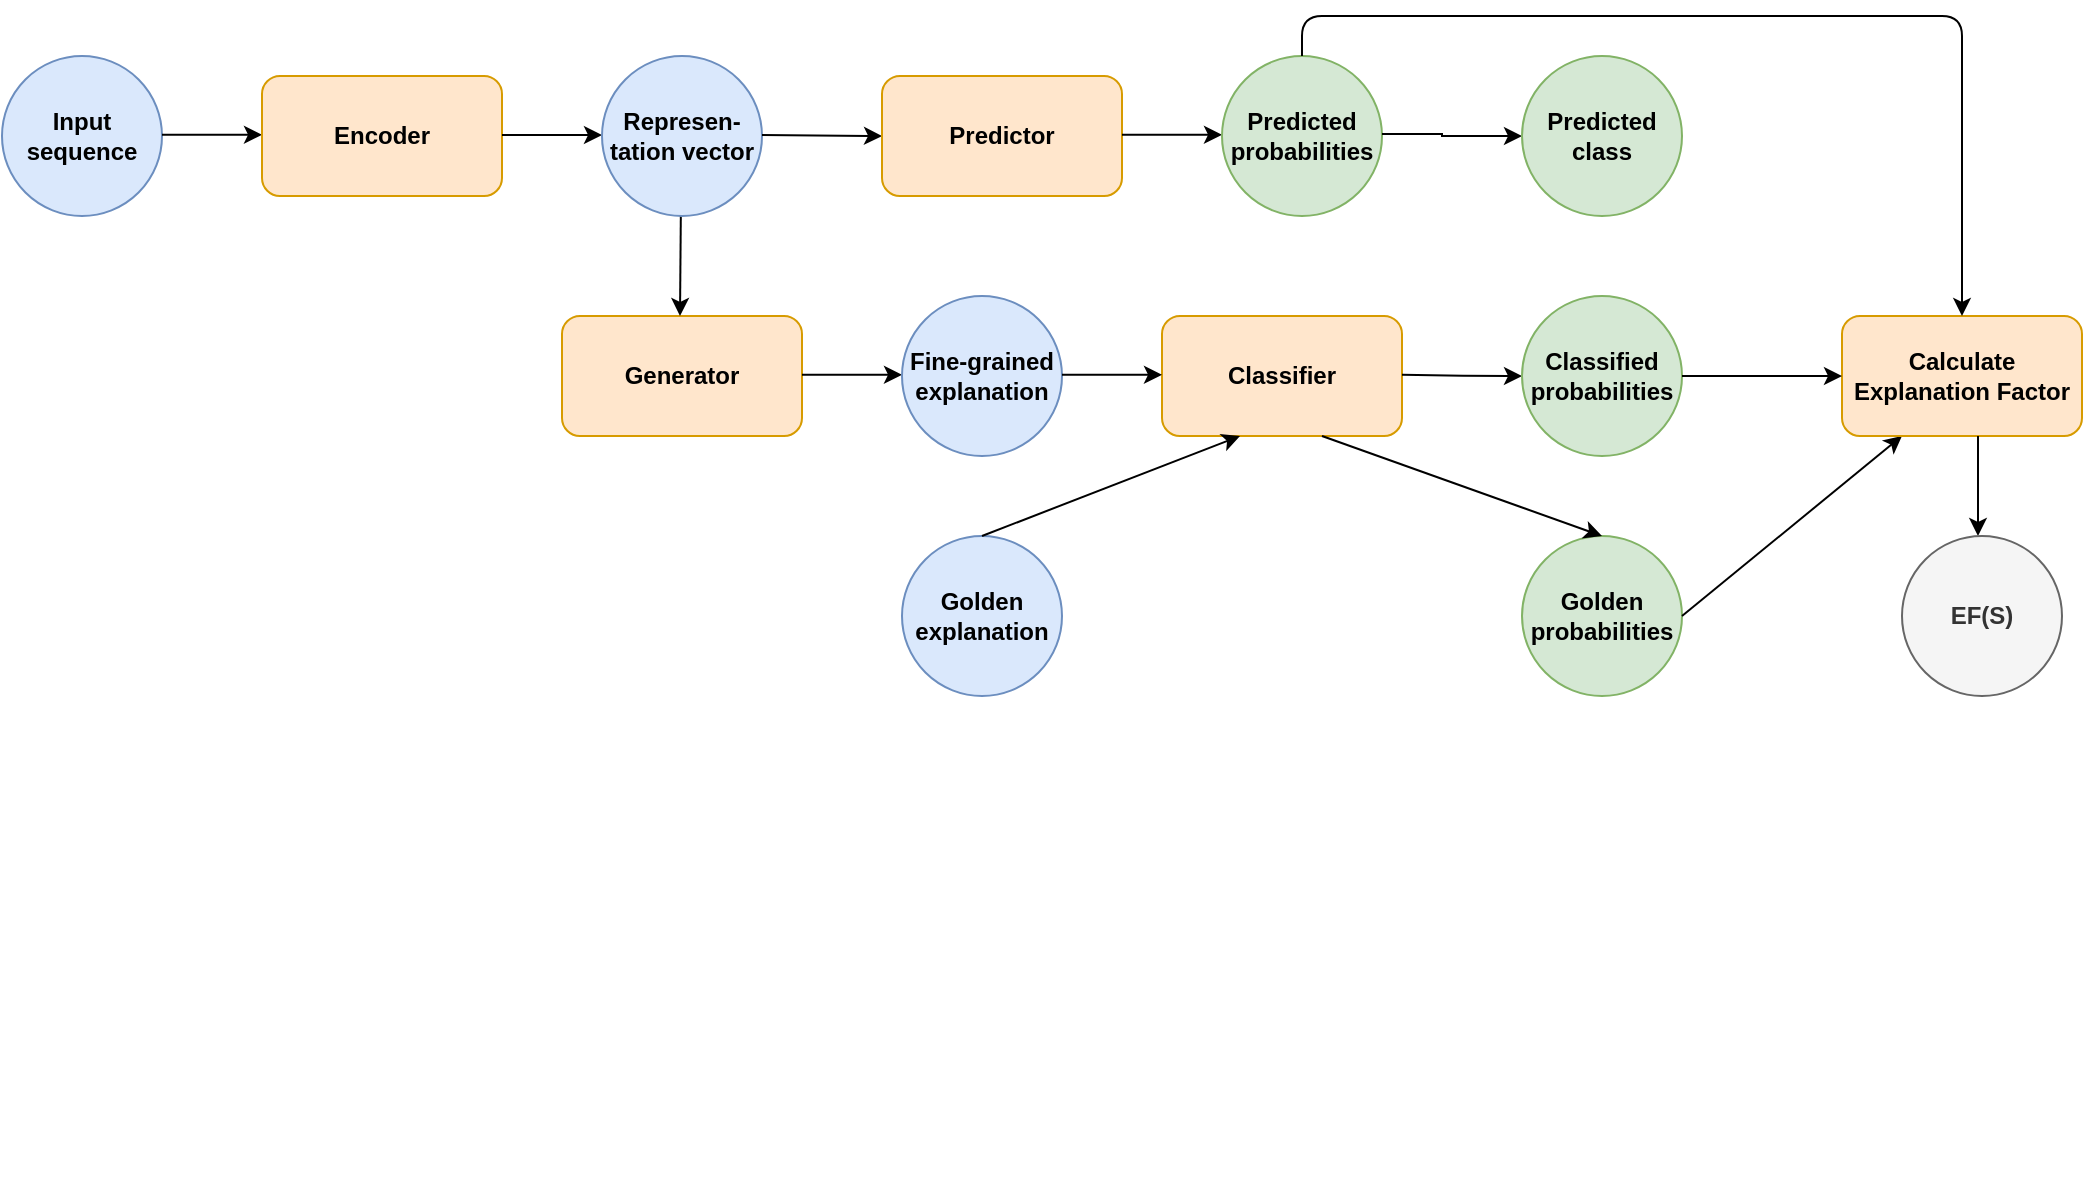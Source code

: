 <mxfile version="14.2.7" type="device" pages="6"><diagram id="SN3KH_VeT_yG5P9MVaSh" name="Page-1"><mxGraphModel dx="1564" dy="874" grid="1" gridSize="10" guides="1" tooltips="1" connect="1" arrows="1" fold="1" page="1" pageScale="1" pageWidth="1169" pageHeight="827" math="0" shadow="0"><root><mxCell id="0"/><mxCell id="1" parent="0"/><mxCell id="zEu7sr0dhS2NoDM4xuzt-25" value="" style="group" vertex="1" connectable="0" parent="1"><mxGeometry x="160" y="240" width="890" height="560" as="geometry"/></mxCell><mxCell id="zEu7sr0dhS2NoDM4xuzt-1" value="" style="group" vertex="1" connectable="0" parent="zEu7sr0dhS2NoDM4xuzt-25"><mxGeometry x="-150" width="830" height="200" as="geometry"/></mxCell><mxCell id="zEu7sr0dhS2NoDM4xuzt-2" value="&lt;span&gt;Generator&lt;/span&gt;" style="rounded=1;whiteSpace=wrap;html=1;fillColor=#ffe6cc;strokeColor=#d79b00;fontStyle=1" vertex="1" parent="zEu7sr0dhS2NoDM4xuzt-1"><mxGeometry x="280" y="130" width="120" height="60" as="geometry"/></mxCell><mxCell id="zEu7sr0dhS2NoDM4xuzt-3" style="edgeStyle=orthogonalEdgeStyle;rounded=0;orthogonalLoop=1;jettySize=auto;html=1;exitX=1;exitY=0.5;exitDx=0;exitDy=0;fontStyle=1" edge="1" parent="zEu7sr0dhS2NoDM4xuzt-1"><mxGeometry x="-40" y="-320.09" as="geometry"><mxPoint x="400" y="159.41" as="sourcePoint"/><mxPoint x="450" y="159.41" as="targetPoint"/><Array as="points"><mxPoint x="420" y="159.91"/><mxPoint x="420" y="159.91"/></Array></mxGeometry></mxCell><mxCell id="zEu7sr0dhS2NoDM4xuzt-4" value="Fine-grained explanation" style="ellipse;whiteSpace=wrap;html=1;aspect=fixed;fillColor=#dae8fc;strokeColor=#6c8ebf;fontStyle=1" vertex="1" parent="zEu7sr0dhS2NoDM4xuzt-1"><mxGeometry x="450" y="120" width="80" height="80" as="geometry"/></mxCell><mxCell id="zEu7sr0dhS2NoDM4xuzt-5" value="Classifier" style="rounded=1;whiteSpace=wrap;html=1;fillColor=#ffe6cc;strokeColor=#d79b00;fontStyle=1" vertex="1" parent="zEu7sr0dhS2NoDM4xuzt-1"><mxGeometry x="580" y="130" width="120" height="60" as="geometry"/></mxCell><mxCell id="zEu7sr0dhS2NoDM4xuzt-6" style="edgeStyle=orthogonalEdgeStyle;rounded=0;orthogonalLoop=1;jettySize=auto;html=1;exitX=1;exitY=0.5;exitDx=0;exitDy=0;fontStyle=1" edge="1" parent="zEu7sr0dhS2NoDM4xuzt-1"><mxGeometry x="90" y="-320.09" as="geometry"><mxPoint x="530" y="159.41" as="sourcePoint"/><mxPoint x="580" y="159.41" as="targetPoint"/><Array as="points"><mxPoint x="550" y="159.91"/><mxPoint x="550" y="159.91"/></Array></mxGeometry></mxCell><mxCell id="zEu7sr0dhS2NoDM4xuzt-7" style="edgeStyle=orthogonalEdgeStyle;rounded=0;orthogonalLoop=1;jettySize=auto;html=1;exitX=1;exitY=0.5;exitDx=0;exitDy=0;fontStyle=1;entryX=0;entryY=0.5;entryDx=0;entryDy=0;" edge="1" parent="zEu7sr0dhS2NoDM4xuzt-1" target="zEu7sr0dhS2NoDM4xuzt-8"><mxGeometry x="260" y="-320.09" as="geometry"><mxPoint x="700" y="159.41" as="sourcePoint"/><mxPoint x="750" y="159.41" as="targetPoint"/><Array as="points"/></mxGeometry></mxCell><mxCell id="zEu7sr0dhS2NoDM4xuzt-8" value="Classified probabilities" style="ellipse;whiteSpace=wrap;html=1;aspect=fixed;fillColor=#d5e8d4;strokeColor=#82b366;fontStyle=1" vertex="1" parent="zEu7sr0dhS2NoDM4xuzt-1"><mxGeometry x="760" y="120" width="80" height="80" as="geometry"/></mxCell><mxCell id="zEu7sr0dhS2NoDM4xuzt-9" style="edgeStyle=orthogonalEdgeStyle;rounded=0;orthogonalLoop=1;jettySize=auto;html=1;exitX=1;exitY=0.5;exitDx=0;exitDy=0;fontStyle=1" edge="1" parent="zEu7sr0dhS2NoDM4xuzt-1"><mxGeometry x="-40.59" y="40.5" as="geometry"><mxPoint x="339.41" y="80" as="sourcePoint"/><mxPoint x="339" y="130" as="targetPoint"/><Array as="points"><mxPoint x="339.41" y="80"/></Array></mxGeometry></mxCell><mxCell id="zEu7sr0dhS2NoDM4xuzt-10" value="&lt;b&gt;Input sequence&lt;/b&gt;" style="ellipse;whiteSpace=wrap;html=1;aspect=fixed;fillColor=#dae8fc;strokeColor=#6c8ebf;" vertex="1" parent="zEu7sr0dhS2NoDM4xuzt-1"><mxGeometry width="80" height="80" as="geometry"/></mxCell><mxCell id="zEu7sr0dhS2NoDM4xuzt-11" style="edgeStyle=orthogonalEdgeStyle;rounded=0;orthogonalLoop=1;jettySize=auto;html=1;exitX=1;exitY=0.5;exitDx=0;exitDy=0;fontStyle=1" edge="1" parent="zEu7sr0dhS2NoDM4xuzt-1"><mxGeometry x="-170" y="-0.09" as="geometry"><mxPoint x="80" y="39.41" as="sourcePoint"/><mxPoint x="130" y="39.41" as="targetPoint"/></mxGeometry></mxCell><mxCell id="zEu7sr0dhS2NoDM4xuzt-12" value="&lt;span&gt;Encoder&lt;/span&gt;" style="rounded=1;whiteSpace=wrap;html=1;fillColor=#ffe6cc;strokeColor=#d79b00;fontStyle=1" vertex="1" parent="zEu7sr0dhS2NoDM4xuzt-1"><mxGeometry x="130" y="10" width="120" height="60" as="geometry"/></mxCell><mxCell id="zEu7sr0dhS2NoDM4xuzt-13" style="edgeStyle=orthogonalEdgeStyle;rounded=0;orthogonalLoop=1;jettySize=auto;html=1;exitX=1;exitY=0.5;exitDx=0;exitDy=0;fontStyle=1" edge="1" parent="zEu7sr0dhS2NoDM4xuzt-1"><mxGeometry as="geometry"><mxPoint x="250" y="39.5" as="sourcePoint"/><mxPoint x="300" y="39.5" as="targetPoint"/></mxGeometry></mxCell><mxCell id="zEu7sr0dhS2NoDM4xuzt-14" value="Represen-tation vector" style="ellipse;whiteSpace=wrap;html=1;aspect=fixed;fillColor=#dae8fc;strokeColor=#6c8ebf;fontStyle=1" vertex="1" parent="zEu7sr0dhS2NoDM4xuzt-1"><mxGeometry x="300" width="80" height="80" as="geometry"/></mxCell><mxCell id="zEu7sr0dhS2NoDM4xuzt-15" style="edgeStyle=orthogonalEdgeStyle;rounded=0;orthogonalLoop=1;jettySize=auto;html=1;exitX=1;exitY=0.5;exitDx=0;exitDy=0;entryX=0;entryY=0.5;entryDx=0;entryDy=0;fontStyle=1" edge="1" parent="zEu7sr0dhS2NoDM4xuzt-1" target="zEu7sr0dhS2NoDM4xuzt-16"><mxGeometry as="geometry"><mxPoint x="380" y="39.5" as="sourcePoint"/><mxPoint x="430" y="39.5" as="targetPoint"/><Array as="points"/></mxGeometry></mxCell><mxCell id="zEu7sr0dhS2NoDM4xuzt-16" value="Predictor" style="rounded=1;whiteSpace=wrap;html=1;fillColor=#ffe6cc;strokeColor=#d79b00;fontStyle=1" vertex="1" parent="zEu7sr0dhS2NoDM4xuzt-1"><mxGeometry x="440" y="10" width="120" height="60" as="geometry"/></mxCell><mxCell id="zEu7sr0dhS2NoDM4xuzt-17" style="edgeStyle=orthogonalEdgeStyle;rounded=0;orthogonalLoop=1;jettySize=auto;html=1;exitX=1;exitY=0.5;exitDx=0;exitDy=0;fontStyle=1" edge="1" parent="zEu7sr0dhS2NoDM4xuzt-1"><mxGeometry x="10" as="geometry"><mxPoint x="560" y="39.41" as="sourcePoint"/><mxPoint x="610" y="39.41" as="targetPoint"/><Array as="points"><mxPoint x="580" y="39.91"/><mxPoint x="580" y="39.91"/></Array></mxGeometry></mxCell><mxCell id="zEu7sr0dhS2NoDM4xuzt-18" value="Predicted probabilities" style="ellipse;whiteSpace=wrap;html=1;aspect=fixed;fillColor=#d5e8d4;strokeColor=#82b366;fontStyle=1" vertex="1" parent="zEu7sr0dhS2NoDM4xuzt-1"><mxGeometry x="610" width="80" height="80" as="geometry"/></mxCell><mxCell id="zEu7sr0dhS2NoDM4xuzt-19" style="edgeStyle=orthogonalEdgeStyle;rounded=0;orthogonalLoop=1;jettySize=auto;html=1;fontStyle=1;entryX=0;entryY=0.5;entryDx=0;entryDy=0;" edge="1" parent="zEu7sr0dhS2NoDM4xuzt-1" target="zEu7sr0dhS2NoDM4xuzt-20"><mxGeometry x="2" as="geometry"><mxPoint x="690" y="39" as="sourcePoint"/><mxPoint x="750" y="39.41" as="targetPoint"/><Array as="points"><mxPoint x="720" y="39"/></Array></mxGeometry></mxCell><mxCell id="zEu7sr0dhS2NoDM4xuzt-20" value="Predicted class" style="ellipse;whiteSpace=wrap;html=1;aspect=fixed;fillColor=#d5e8d4;strokeColor=#82b366;fontStyle=1" vertex="1" parent="zEu7sr0dhS2NoDM4xuzt-1"><mxGeometry x="760" width="80" height="80" as="geometry"/></mxCell><mxCell id="zEu7sr0dhS2NoDM4xuzt-21" value="Golden probabilities" style="ellipse;whiteSpace=wrap;html=1;aspect=fixed;fillColor=#d5e8d4;strokeColor=#82b366;fontStyle=1" vertex="1" parent="zEu7sr0dhS2NoDM4xuzt-25"><mxGeometry x="610" y="240" width="80" height="80" as="geometry"/></mxCell><mxCell id="zEu7sr0dhS2NoDM4xuzt-22" value="Golden explanation" style="ellipse;whiteSpace=wrap;html=1;aspect=fixed;fillColor=#dae8fc;strokeColor=#6c8ebf;fontStyle=1" vertex="1" parent="zEu7sr0dhS2NoDM4xuzt-25"><mxGeometry x="300" y="240" width="80" height="80" as="geometry"/></mxCell><mxCell id="zEu7sr0dhS2NoDM4xuzt-23" value="" style="endArrow=classic;html=1;entryX=0.5;entryY=0;entryDx=0;entryDy=0;fontStyle=1" edge="1" parent="zEu7sr0dhS2NoDM4xuzt-25" target="zEu7sr0dhS2NoDM4xuzt-21"><mxGeometry width="50" height="50" relative="1" as="geometry"><mxPoint x="510" y="190" as="sourcePoint"/><mxPoint x="520" y="200" as="targetPoint"/></mxGeometry></mxCell><mxCell id="zEu7sr0dhS2NoDM4xuzt-24" value="" style="endArrow=classic;html=1;exitX=0.5;exitY=0;exitDx=0;exitDy=0;fontStyle=1;" edge="1" parent="zEu7sr0dhS2NoDM4xuzt-25" source="zEu7sr0dhS2NoDM4xuzt-22"><mxGeometry width="50" height="50" relative="1" as="geometry"><mxPoint x="430" y="240" as="sourcePoint"/><mxPoint x="469.0" y="190" as="targetPoint"/></mxGeometry></mxCell><mxCell id="ctpEuuUERRnVFNloSw-g-6" value="" style="endArrow=classic;html=1;entryX=0.25;entryY=1;entryDx=0;entryDy=0;" edge="1" parent="zEu7sr0dhS2NoDM4xuzt-25" target="ctpEuuUERRnVFNloSw-g-1"><mxGeometry width="50" height="50" relative="1" as="geometry"><mxPoint x="690" y="280" as="sourcePoint"/><mxPoint x="740" y="230" as="targetPoint"/></mxGeometry></mxCell><mxCell id="ctpEuuUERRnVFNloSw-g-1" value="Calculate Explanation Factor" style="rounded=1;whiteSpace=wrap;html=1;fillColor=#ffe6cc;strokeColor=#d79b00;fontStyle=1" vertex="1" parent="zEu7sr0dhS2NoDM4xuzt-25"><mxGeometry x="770" y="130" width="120" height="60" as="geometry"/></mxCell><mxCell id="oCvz2Y1F3IAq8Zn9KNHW-1" value="" style="endArrow=classic;html=1;fontStyle=1" edge="1" parent="zEu7sr0dhS2NoDM4xuzt-25"><mxGeometry width="50" height="50" relative="1" as="geometry"><mxPoint x="838" y="190" as="sourcePoint"/><mxPoint x="838" y="240" as="targetPoint"/></mxGeometry></mxCell><mxCell id="oCvz2Y1F3IAq8Zn9KNHW-2" value="EF(S)" style="ellipse;whiteSpace=wrap;html=1;aspect=fixed;fillColor=#f5f5f5;strokeColor=#666666;fontStyle=1;fontColor=#333333;" vertex="1" parent="zEu7sr0dhS2NoDM4xuzt-25"><mxGeometry x="800" y="240" width="80" height="80" as="geometry"/></mxCell><mxCell id="ctpEuuUERRnVFNloSw-g-5" value="" style="edgeStyle=orthogonalEdgeStyle;rounded=0;orthogonalLoop=1;jettySize=auto;html=1;" edge="1" parent="1" source="zEu7sr0dhS2NoDM4xuzt-8"><mxGeometry relative="1" as="geometry"><mxPoint x="930" y="400" as="targetPoint"/></mxGeometry></mxCell><mxCell id="oCvz2Y1F3IAq8Zn9KNHW-3" value="" style="endArrow=classic;html=1;entryX=0.5;entryY=0;entryDx=0;entryDy=0;" edge="1" parent="1" target="ctpEuuUERRnVFNloSw-g-1"><mxGeometry width="50" height="50" relative="1" as="geometry"><mxPoint x="660" y="240" as="sourcePoint"/><mxPoint x="1350" y="200" as="targetPoint"/><Array as="points"><mxPoint x="660" y="220"/><mxPoint x="850" y="220"/><mxPoint x="990" y="220"/></Array></mxGeometry></mxCell></root></mxGraphModel></diagram><diagram name="Page-2" id="JumxCH_NxyLBoIhb8u5o"><mxGraphModel dx="1564" dy="874" grid="1" gridSize="10" guides="1" tooltips="1" connect="1" arrows="1" fold="1" page="1" pageScale="1" pageWidth="1169" pageHeight="827" math="0" shadow="0"><root><mxCell id="5HqIm3cH1vk9CvbkMMNT-0"/><mxCell id="5HqIm3cH1vk9CvbkMMNT-1" parent="5HqIm3cH1vk9CvbkMMNT-0"/><mxCell id="ns37Tvnb5SydlycaC5FG-0" value="" style="group" vertex="1" connectable="0" parent="5HqIm3cH1vk9CvbkMMNT-1"><mxGeometry x="60" y="480" width="320" height="320" as="geometry"/></mxCell><mxCell id="ns37Tvnb5SydlycaC5FG-1" value="Predicted probabilities" style="ellipse;whiteSpace=wrap;html=1;aspect=fixed;fillColor=#d5e8d4;strokeColor=#82b366;fontStyle=1" vertex="1" parent="ns37Tvnb5SydlycaC5FG-0"><mxGeometry width="80" height="80" as="geometry"/></mxCell><mxCell id="ns37Tvnb5SydlycaC5FG-2" value="Classified probabilities" style="ellipse;whiteSpace=wrap;html=1;aspect=fixed;fillColor=#d5e8d4;strokeColor=#82b366;fontStyle=1" vertex="1" parent="ns37Tvnb5SydlycaC5FG-0"><mxGeometry x="120" width="80" height="80" as="geometry"/></mxCell><mxCell id="ns37Tvnb5SydlycaC5FG-3" value="Golden probabilities" style="ellipse;whiteSpace=wrap;html=1;aspect=fixed;fillColor=#d5e8d4;strokeColor=#82b366;fontStyle=1" vertex="1" parent="ns37Tvnb5SydlycaC5FG-0"><mxGeometry x="240" width="80" height="80" as="geometry"/></mxCell><mxCell id="ns37Tvnb5SydlycaC5FG-4" value="Calculate Explanation Factor" style="rounded=1;whiteSpace=wrap;html=1;fillColor=#ffe6cc;strokeColor=#d79b00;fontStyle=1" vertex="1" parent="ns37Tvnb5SydlycaC5FG-0"><mxGeometry x="100" y="130" width="120" height="60" as="geometry"/></mxCell><mxCell id="ns37Tvnb5SydlycaC5FG-5" value="" style="endArrow=classic;html=1;fontStyle=1" edge="1" parent="ns37Tvnb5SydlycaC5FG-0"><mxGeometry width="50" height="50" relative="1" as="geometry"><mxPoint x="159" y="80" as="sourcePoint"/><mxPoint x="159" y="130" as="targetPoint"/></mxGeometry></mxCell><mxCell id="ns37Tvnb5SydlycaC5FG-6" value="" style="endArrow=classic;html=1;fontStyle=1;exitX=0.5;exitY=1;exitDx=0;exitDy=0;" edge="1" parent="ns37Tvnb5SydlycaC5FG-0" source="ns37Tvnb5SydlycaC5FG-3"><mxGeometry width="50" height="50" relative="1" as="geometry"><mxPoint x="169" y="90" as="sourcePoint"/><mxPoint x="200" y="130" as="targetPoint"/></mxGeometry></mxCell><mxCell id="ns37Tvnb5SydlycaC5FG-7" value="" style="endArrow=classic;html=1;fontStyle=1;exitX=0.5;exitY=1;exitDx=0;exitDy=0;entryX=0.25;entryY=0;entryDx=0;entryDy=0;" edge="1" parent="ns37Tvnb5SydlycaC5FG-0" target="ns37Tvnb5SydlycaC5FG-4"><mxGeometry width="50" height="50" relative="1" as="geometry"><mxPoint x="40" y="80" as="sourcePoint"/><mxPoint x="-40" y="130" as="targetPoint"/></mxGeometry></mxCell><mxCell id="ns37Tvnb5SydlycaC5FG-8" value="" style="endArrow=classic;html=1;fontStyle=1" edge="1" parent="ns37Tvnb5SydlycaC5FG-0"><mxGeometry width="50" height="50" relative="1" as="geometry"><mxPoint x="159" y="190" as="sourcePoint"/><mxPoint x="159" y="240" as="targetPoint"/></mxGeometry></mxCell><mxCell id="ns37Tvnb5SydlycaC5FG-9" value="EF(S)" style="ellipse;whiteSpace=wrap;html=1;aspect=fixed;fillColor=#f5f5f5;strokeColor=#666666;fontStyle=1;fontColor=#333333;" vertex="1" parent="ns37Tvnb5SydlycaC5FG-0"><mxGeometry x="120" y="240" width="80" height="80" as="geometry"/></mxCell></root></mxGraphModel></diagram><diagram id="iD94l8quDcQtCgvFqouS" name="Page-3"><mxGraphModel dx="1564" dy="874" grid="1" gridSize="10" guides="1" tooltips="1" connect="1" arrows="1" fold="1" page="1" pageScale="1" pageWidth="1169" pageHeight="827" math="0" shadow="0"><root><mxCell id="lxS__8o8C9DXho5_E2Bq-0"/><mxCell id="lxS__8o8C9DXho5_E2Bq-1" parent="lxS__8o8C9DXho5_E2Bq-0"/><mxCell id="9pIzx2hPUaOIrcVYrYOw-32" value="" style="group" vertex="1" connectable="0" parent="lxS__8o8C9DXho5_E2Bq-1"><mxGeometry x="10" y="220" width="1040" height="380" as="geometry"/></mxCell><mxCell id="9pIzx2hPUaOIrcVYrYOw-0" value="" style="group" vertex="1" connectable="0" parent="9pIzx2hPUaOIrcVYrYOw-32"><mxGeometry y="20" width="840" height="200" as="geometry"/></mxCell><mxCell id="9pIzx2hPUaOIrcVYrYOw-9" value="&lt;b&gt;Input sequence&lt;/b&gt;" style="ellipse;whiteSpace=wrap;html=1;aspect=fixed;fillColor=#dae8fc;strokeColor=#6c8ebf;" vertex="1" parent="9pIzx2hPUaOIrcVYrYOw-0"><mxGeometry width="80" height="80" as="geometry"/></mxCell><mxCell id="9pIzx2hPUaOIrcVYrYOw-31" value="" style="group" vertex="1" connectable="0" parent="9pIzx2hPUaOIrcVYrYOw-0"><mxGeometry x="80" width="760" height="200" as="geometry"/></mxCell><mxCell id="9pIzx2hPUaOIrcVYrYOw-1" value="&lt;span&gt;Generator&lt;/span&gt;" style="rounded=1;whiteSpace=wrap;html=1;fillColor=#ffe6cc;strokeColor=#d79b00;fontStyle=1" vertex="1" parent="9pIzx2hPUaOIrcVYrYOw-31"><mxGeometry x="200" y="130" width="120" height="60" as="geometry"/></mxCell><mxCell id="9pIzx2hPUaOIrcVYrYOw-2" style="edgeStyle=orthogonalEdgeStyle;rounded=0;orthogonalLoop=1;jettySize=auto;html=1;exitX=1;exitY=0.5;exitDx=0;exitDy=0;fontStyle=1" edge="1" parent="9pIzx2hPUaOIrcVYrYOw-31"><mxGeometry x="-120" y="-320.09" as="geometry"><mxPoint x="320" y="159.41" as="sourcePoint"/><mxPoint x="370" y="159.41" as="targetPoint"/><Array as="points"><mxPoint x="340" y="159.91"/><mxPoint x="340" y="159.91"/></Array></mxGeometry></mxCell><mxCell id="9pIzx2hPUaOIrcVYrYOw-3" value="Fine-grained explanation" style="ellipse;whiteSpace=wrap;html=1;aspect=fixed;fillColor=#dae8fc;strokeColor=#6c8ebf;fontStyle=1" vertex="1" parent="9pIzx2hPUaOIrcVYrYOw-31"><mxGeometry x="370" y="120" width="80" height="80" as="geometry"/></mxCell><mxCell id="9pIzx2hPUaOIrcVYrYOw-4" value="Classifier" style="rounded=1;whiteSpace=wrap;html=1;fillColor=#ffe6cc;strokeColor=#d79b00;fontStyle=1" vertex="1" parent="9pIzx2hPUaOIrcVYrYOw-31"><mxGeometry x="500" y="130" width="120" height="60" as="geometry"/></mxCell><mxCell id="9pIzx2hPUaOIrcVYrYOw-5" style="edgeStyle=orthogonalEdgeStyle;rounded=0;orthogonalLoop=1;jettySize=auto;html=1;exitX=1;exitY=0.5;exitDx=0;exitDy=0;fontStyle=1" edge="1" parent="9pIzx2hPUaOIrcVYrYOw-31"><mxGeometry x="10" y="-320.09" as="geometry"><mxPoint x="450" y="159.41" as="sourcePoint"/><mxPoint x="500" y="159.41" as="targetPoint"/><Array as="points"><mxPoint x="470" y="159.91"/><mxPoint x="470" y="159.91"/></Array></mxGeometry></mxCell><mxCell id="9pIzx2hPUaOIrcVYrYOw-6" style="edgeStyle=orthogonalEdgeStyle;rounded=0;orthogonalLoop=1;jettySize=auto;html=1;exitX=1;exitY=0.5;exitDx=0;exitDy=0;fontStyle=1;entryX=0;entryY=0.5;entryDx=0;entryDy=0;" edge="1" parent="9pIzx2hPUaOIrcVYrYOw-31" target="9pIzx2hPUaOIrcVYrYOw-7"><mxGeometry x="180" y="-320.09" as="geometry"><mxPoint x="620" y="159.41" as="sourcePoint"/><mxPoint x="670" y="159.41" as="targetPoint"/><Array as="points"/></mxGeometry></mxCell><mxCell id="9pIzx2hPUaOIrcVYrYOw-7" value="Classified probabilities" style="ellipse;whiteSpace=wrap;html=1;aspect=fixed;fillColor=#d5e8d4;strokeColor=#82b366;fontStyle=1" vertex="1" parent="9pIzx2hPUaOIrcVYrYOw-31"><mxGeometry x="680" y="120" width="80" height="80" as="geometry"/></mxCell><mxCell id="9pIzx2hPUaOIrcVYrYOw-8" style="edgeStyle=orthogonalEdgeStyle;rounded=0;orthogonalLoop=1;jettySize=auto;html=1;exitX=1;exitY=0.5;exitDx=0;exitDy=0;fontStyle=1" edge="1" parent="9pIzx2hPUaOIrcVYrYOw-31"><mxGeometry x="-120.59" y="40.5" as="geometry"><mxPoint x="259.41" y="80" as="sourcePoint"/><mxPoint x="259" y="130" as="targetPoint"/><Array as="points"><mxPoint x="259.41" y="80"/></Array></mxGeometry></mxCell><mxCell id="9pIzx2hPUaOIrcVYrYOw-10" style="edgeStyle=orthogonalEdgeStyle;rounded=0;orthogonalLoop=1;jettySize=auto;html=1;exitX=1;exitY=0.5;exitDx=0;exitDy=0;fontStyle=1" edge="1" parent="9pIzx2hPUaOIrcVYrYOw-31"><mxGeometry x="-250" y="-0.09" as="geometry"><mxPoint y="39.41" as="sourcePoint"/><mxPoint x="50" y="39.41" as="targetPoint"/></mxGeometry></mxCell><mxCell id="9pIzx2hPUaOIrcVYrYOw-11" value="&lt;span&gt;Encoder&lt;/span&gt;" style="rounded=1;whiteSpace=wrap;html=1;fillColor=#ffe6cc;strokeColor=#d79b00;fontStyle=1" vertex="1" parent="9pIzx2hPUaOIrcVYrYOw-31"><mxGeometry x="50" y="10" width="120" height="60" as="geometry"/></mxCell><mxCell id="9pIzx2hPUaOIrcVYrYOw-12" style="edgeStyle=orthogonalEdgeStyle;rounded=0;orthogonalLoop=1;jettySize=auto;html=1;exitX=1;exitY=0.5;exitDx=0;exitDy=0;fontStyle=1" edge="1" parent="9pIzx2hPUaOIrcVYrYOw-31"><mxGeometry x="-80" as="geometry"><mxPoint x="170" y="39.5" as="sourcePoint"/><mxPoint x="220" y="39.5" as="targetPoint"/></mxGeometry></mxCell><mxCell id="9pIzx2hPUaOIrcVYrYOw-13" value="Represen-tation vector" style="ellipse;whiteSpace=wrap;html=1;aspect=fixed;fillColor=#dae8fc;strokeColor=#6c8ebf;fontStyle=1" vertex="1" parent="9pIzx2hPUaOIrcVYrYOw-31"><mxGeometry x="220" width="80" height="80" as="geometry"/></mxCell><mxCell id="9pIzx2hPUaOIrcVYrYOw-14" style="edgeStyle=orthogonalEdgeStyle;rounded=0;orthogonalLoop=1;jettySize=auto;html=1;exitX=1;exitY=0.5;exitDx=0;exitDy=0;entryX=0;entryY=0.5;entryDx=0;entryDy=0;fontStyle=1" edge="1" parent="9pIzx2hPUaOIrcVYrYOw-31" target="9pIzx2hPUaOIrcVYrYOw-15"><mxGeometry x="-80" as="geometry"><mxPoint x="300" y="39.5" as="sourcePoint"/><mxPoint x="350" y="39.5" as="targetPoint"/><Array as="points"/></mxGeometry></mxCell><mxCell id="9pIzx2hPUaOIrcVYrYOw-15" value="Predictor" style="rounded=1;whiteSpace=wrap;html=1;fillColor=#ffe6cc;strokeColor=#d79b00;fontStyle=1" vertex="1" parent="9pIzx2hPUaOIrcVYrYOw-31"><mxGeometry x="360" y="10" width="120" height="60" as="geometry"/></mxCell><mxCell id="9pIzx2hPUaOIrcVYrYOw-16" style="edgeStyle=orthogonalEdgeStyle;rounded=0;orthogonalLoop=1;jettySize=auto;html=1;exitX=1;exitY=0.5;exitDx=0;exitDy=0;fontStyle=1" edge="1" parent="9pIzx2hPUaOIrcVYrYOw-31"><mxGeometry x="-70" as="geometry"><mxPoint x="480" y="39.41" as="sourcePoint"/><mxPoint x="530" y="39.41" as="targetPoint"/><Array as="points"><mxPoint x="500" y="39.91"/><mxPoint x="500" y="39.91"/></Array></mxGeometry></mxCell><mxCell id="9pIzx2hPUaOIrcVYrYOw-17" value="Predicted probabilities" style="ellipse;whiteSpace=wrap;html=1;aspect=fixed;fillColor=#d5e8d4;strokeColor=#82b366;fontStyle=1" vertex="1" parent="9pIzx2hPUaOIrcVYrYOw-31"><mxGeometry x="530" width="80" height="80" as="geometry"/></mxCell><mxCell id="9pIzx2hPUaOIrcVYrYOw-18" style="edgeStyle=orthogonalEdgeStyle;rounded=0;orthogonalLoop=1;jettySize=auto;html=1;fontStyle=1;entryX=0;entryY=0.5;entryDx=0;entryDy=0;" edge="1" parent="9pIzx2hPUaOIrcVYrYOw-31" target="9pIzx2hPUaOIrcVYrYOw-19"><mxGeometry x="-78" as="geometry"><mxPoint x="610" y="39" as="sourcePoint"/><mxPoint x="670" y="39.41" as="targetPoint"/><Array as="points"><mxPoint x="640" y="39"/></Array></mxGeometry></mxCell><mxCell id="9pIzx2hPUaOIrcVYrYOw-19" value="Predicted class" style="ellipse;whiteSpace=wrap;html=1;aspect=fixed;fillColor=#d5e8d4;strokeColor=#82b366;fontStyle=1" vertex="1" parent="9pIzx2hPUaOIrcVYrYOw-31"><mxGeometry x="680" width="80" height="80" as="geometry"/></mxCell><mxCell id="9pIzx2hPUaOIrcVYrYOw-20" value="Golden probabilities" style="ellipse;whiteSpace=wrap;html=1;aspect=fixed;fillColor=#d5e8d4;strokeColor=#82b366;fontStyle=1" vertex="1" parent="9pIzx2hPUaOIrcVYrYOw-32"><mxGeometry x="760" y="260" width="80" height="80" as="geometry"/></mxCell><mxCell id="9pIzx2hPUaOIrcVYrYOw-21" value="Golden explanation" style="ellipse;whiteSpace=wrap;html=1;aspect=fixed;fillColor=#dae8fc;strokeColor=#6c8ebf;fontStyle=1" vertex="1" parent="9pIzx2hPUaOIrcVYrYOw-32"><mxGeometry x="450" y="260" width="80" height="80" as="geometry"/></mxCell><mxCell id="9pIzx2hPUaOIrcVYrYOw-22" value="" style="endArrow=classic;html=1;entryX=0.5;entryY=0;entryDx=0;entryDy=0;fontStyle=1" edge="1" parent="9pIzx2hPUaOIrcVYrYOw-32" target="9pIzx2hPUaOIrcVYrYOw-20"><mxGeometry width="50" height="50" relative="1" as="geometry"><mxPoint x="660" y="210" as="sourcePoint"/><mxPoint x="510" y="-20" as="targetPoint"/></mxGeometry></mxCell><mxCell id="9pIzx2hPUaOIrcVYrYOw-23" value="" style="endArrow=classic;html=1;exitX=0.5;exitY=0;exitDx=0;exitDy=0;fontStyle=1;" edge="1" parent="9pIzx2hPUaOIrcVYrYOw-32" source="9pIzx2hPUaOIrcVYrYOw-21"><mxGeometry width="50" height="50" relative="1" as="geometry"><mxPoint x="420" y="20" as="sourcePoint"/><mxPoint x="619" y="210" as="targetPoint"/></mxGeometry></mxCell><mxCell id="9pIzx2hPUaOIrcVYrYOw-24" value="" style="endArrow=classic;html=1;entryX=0.25;entryY=1;entryDx=0;entryDy=0;" edge="1" parent="9pIzx2hPUaOIrcVYrYOw-32" target="9pIzx2hPUaOIrcVYrYOw-25"><mxGeometry width="50" height="50" relative="1" as="geometry"><mxPoint x="840" y="300" as="sourcePoint"/><mxPoint x="730" y="10" as="targetPoint"/></mxGeometry></mxCell><mxCell id="9pIzx2hPUaOIrcVYrYOw-25" value="Calculate Explanation Factor" style="rounded=1;whiteSpace=wrap;html=1;fillColor=#ffe6cc;strokeColor=#d79b00;fontStyle=1" vertex="1" parent="9pIzx2hPUaOIrcVYrYOw-32"><mxGeometry x="920" y="150" width="120" height="60" as="geometry"/></mxCell><mxCell id="9pIzx2hPUaOIrcVYrYOw-26" value="" style="endArrow=classic;html=1;fontStyle=1;exitX=0.5;exitY=1;exitDx=0;exitDy=0;entryX=0.5;entryY=0;entryDx=0;entryDy=0;" edge="1" parent="9pIzx2hPUaOIrcVYrYOw-32" source="9pIzx2hPUaOIrcVYrYOw-25" target="9pIzx2hPUaOIrcVYrYOw-27"><mxGeometry width="50" height="50" relative="1" as="geometry"><mxPoint x="989" y="210" as="sourcePoint"/><mxPoint x="980" y="260" as="targetPoint"/></mxGeometry></mxCell><mxCell id="9pIzx2hPUaOIrcVYrYOw-28" value="" style="edgeStyle=orthogonalEdgeStyle;rounded=0;orthogonalLoop=1;jettySize=auto;html=1;" edge="1" parent="9pIzx2hPUaOIrcVYrYOw-32" source="9pIzx2hPUaOIrcVYrYOw-7"><mxGeometry relative="1" as="geometry"><mxPoint x="920" y="180" as="targetPoint"/></mxGeometry></mxCell><mxCell id="9pIzx2hPUaOIrcVYrYOw-29" value="" style="endArrow=classic;html=1;entryX=0.5;entryY=0;entryDx=0;entryDy=0;" edge="1" parent="9pIzx2hPUaOIrcVYrYOw-32" target="9pIzx2hPUaOIrcVYrYOw-25"><mxGeometry width="50" height="50" relative="1" as="geometry"><mxPoint x="650" y="20" as="sourcePoint"/><mxPoint x="1340" y="-20" as="targetPoint"/><Array as="points"><mxPoint x="650"/><mxPoint x="840"/><mxPoint x="980"/></Array></mxGeometry></mxCell><mxCell id="9pIzx2hPUaOIrcVYrYOw-27" value="EF(S)" style="ellipse;whiteSpace=wrap;html=1;aspect=fixed;fillColor=#f5f5f5;strokeColor=#666666;fontStyle=1;fontColor=#333333;" vertex="1" parent="9pIzx2hPUaOIrcVYrYOw-32"><mxGeometry x="940" y="260" width="80" height="80" as="geometry"/></mxCell></root></mxGraphModel></diagram><diagram id="KwzMagEgg35nrRDQwGxF" name="Page-4"><mxGraphModel dx="1564" dy="874" grid="1" gridSize="10" guides="1" tooltips="1" connect="1" arrows="1" fold="1" page="1" pageScale="1" pageWidth="1169" pageHeight="827" math="0" shadow="0"><root><mxCell id="lYIRdlJavEHelpgsMp_5-0"/><mxCell id="lYIRdlJavEHelpgsMp_5-1" parent="lYIRdlJavEHelpgsMp_5-0"/><mxCell id="lYIRdlJavEHelpgsMp_5-2" value="`" style="group" vertex="1" connectable="0" parent="lYIRdlJavEHelpgsMp_5-1"><mxGeometry x="10" y="220" width="1040" height="380" as="geometry"/></mxCell><mxCell id="lYIRdlJavEHelpgsMp_5-3" value="" style="group" vertex="1" connectable="0" parent="lYIRdlJavEHelpgsMp_5-2"><mxGeometry y="20" width="840" height="200" as="geometry"/></mxCell><mxCell id="lYIRdlJavEHelpgsMp_5-4" value="&lt;b&gt;Input sequence&lt;/b&gt;" style="ellipse;whiteSpace=wrap;html=1;aspect=fixed;fillColor=#dae8fc;strokeColor=#6c8ebf;" vertex="1" parent="lYIRdlJavEHelpgsMp_5-3"><mxGeometry width="80" height="80" as="geometry"/></mxCell><mxCell id="lYIRdlJavEHelpgsMp_5-5" value="" style="group" vertex="1" connectable="0" parent="lYIRdlJavEHelpgsMp_5-3"><mxGeometry x="80" width="760" height="200" as="geometry"/></mxCell><mxCell id="lYIRdlJavEHelpgsMp_5-6" value="&lt;span&gt;Generator&lt;/span&gt;" style="rounded=1;whiteSpace=wrap;html=1;fillColor=#ffe6cc;strokeColor=#d79b00;fontStyle=1" vertex="1" parent="lYIRdlJavEHelpgsMp_5-5"><mxGeometry x="200" y="130" width="120" height="60" as="geometry"/></mxCell><mxCell id="lYIRdlJavEHelpgsMp_5-7" style="edgeStyle=orthogonalEdgeStyle;rounded=0;orthogonalLoop=1;jettySize=auto;html=1;exitX=1;exitY=0.5;exitDx=0;exitDy=0;fontStyle=1" edge="1" parent="lYIRdlJavEHelpgsMp_5-5"><mxGeometry x="-120" y="-320.09" as="geometry"><mxPoint x="320" y="159.41" as="sourcePoint"/><mxPoint x="370" y="159.41" as="targetPoint"/><Array as="points"><mxPoint x="340" y="159.91"/><mxPoint x="340" y="159.91"/></Array></mxGeometry></mxCell><mxCell id="lYIRdlJavEHelpgsMp_5-8" value="Fine-grained explanation" style="ellipse;whiteSpace=wrap;html=1;aspect=fixed;fillColor=#dae8fc;strokeColor=#6c8ebf;fontStyle=1" vertex="1" parent="lYIRdlJavEHelpgsMp_5-5"><mxGeometry x="370" y="120" width="80" height="80" as="geometry"/></mxCell><mxCell id="lYIRdlJavEHelpgsMp_5-9" value="Classifier" style="rounded=1;whiteSpace=wrap;html=1;fillColor=#ffe6cc;strokeColor=#d79b00;fontStyle=1" vertex="1" parent="lYIRdlJavEHelpgsMp_5-5"><mxGeometry x="500" y="130" width="120" height="60" as="geometry"/></mxCell><mxCell id="lYIRdlJavEHelpgsMp_5-10" style="edgeStyle=orthogonalEdgeStyle;rounded=0;orthogonalLoop=1;jettySize=auto;html=1;exitX=1;exitY=0.5;exitDx=0;exitDy=0;fontStyle=1" edge="1" parent="lYIRdlJavEHelpgsMp_5-5"><mxGeometry x="10" y="-320.09" as="geometry"><mxPoint x="450" y="159.41" as="sourcePoint"/><mxPoint x="500" y="159.41" as="targetPoint"/><Array as="points"><mxPoint x="470" y="159.91"/><mxPoint x="470" y="159.91"/></Array></mxGeometry></mxCell><mxCell id="lYIRdlJavEHelpgsMp_5-11" style="edgeStyle=orthogonalEdgeStyle;rounded=0;orthogonalLoop=1;jettySize=auto;html=1;exitX=1;exitY=0.5;exitDx=0;exitDy=0;fontStyle=1;entryX=0;entryY=0.5;entryDx=0;entryDy=0;" edge="1" parent="lYIRdlJavEHelpgsMp_5-5" target="lYIRdlJavEHelpgsMp_5-12"><mxGeometry x="180" y="-320.09" as="geometry"><mxPoint x="620" y="159.41" as="sourcePoint"/><mxPoint x="670" y="159.41" as="targetPoint"/><Array as="points"/></mxGeometry></mxCell><mxCell id="lYIRdlJavEHelpgsMp_5-12" value="Classified probabilities" style="ellipse;whiteSpace=wrap;html=1;aspect=fixed;fillColor=#d5e8d4;strokeColor=#82b366;fontStyle=1" vertex="1" parent="lYIRdlJavEHelpgsMp_5-5"><mxGeometry x="680" y="120" width="80" height="80" as="geometry"/></mxCell><mxCell id="lYIRdlJavEHelpgsMp_5-13" style="edgeStyle=orthogonalEdgeStyle;rounded=0;orthogonalLoop=1;jettySize=auto;html=1;exitX=1;exitY=0.5;exitDx=0;exitDy=0;fontStyle=1" edge="1" parent="lYIRdlJavEHelpgsMp_5-5"><mxGeometry x="-120.59" y="40.5" as="geometry"><mxPoint x="259.41" y="80" as="sourcePoint"/><mxPoint x="259" y="130" as="targetPoint"/><Array as="points"><mxPoint x="259.41" y="80"/></Array></mxGeometry></mxCell><mxCell id="lYIRdlJavEHelpgsMp_5-14" style="edgeStyle=orthogonalEdgeStyle;rounded=0;orthogonalLoop=1;jettySize=auto;html=1;exitX=1;exitY=0.5;exitDx=0;exitDy=0;fontStyle=1" edge="1" parent="lYIRdlJavEHelpgsMp_5-5"><mxGeometry x="-250" y="-0.09" as="geometry"><mxPoint y="39.41" as="sourcePoint"/><mxPoint x="50" y="39.41" as="targetPoint"/></mxGeometry></mxCell><mxCell id="lYIRdlJavEHelpgsMp_5-15" value="&lt;span&gt;Encoder&lt;/span&gt;" style="rounded=1;whiteSpace=wrap;html=1;fillColor=#ffe6cc;strokeColor=#d79b00;fontStyle=1" vertex="1" parent="lYIRdlJavEHelpgsMp_5-5"><mxGeometry x="50" y="10" width="120" height="60" as="geometry"/></mxCell><mxCell id="lYIRdlJavEHelpgsMp_5-16" style="edgeStyle=orthogonalEdgeStyle;rounded=0;orthogonalLoop=1;jettySize=auto;html=1;exitX=1;exitY=0.5;exitDx=0;exitDy=0;fontStyle=1" edge="1" parent="lYIRdlJavEHelpgsMp_5-5"><mxGeometry x="-80" as="geometry"><mxPoint x="170" y="39.5" as="sourcePoint"/><mxPoint x="220" y="39.5" as="targetPoint"/></mxGeometry></mxCell><mxCell id="lYIRdlJavEHelpgsMp_5-17" value="Represen-tation vector" style="ellipse;whiteSpace=wrap;html=1;aspect=fixed;fillColor=#dae8fc;strokeColor=#6c8ebf;fontStyle=1" vertex="1" parent="lYIRdlJavEHelpgsMp_5-5"><mxGeometry x="220" width="80" height="80" as="geometry"/></mxCell><mxCell id="lYIRdlJavEHelpgsMp_5-18" style="edgeStyle=orthogonalEdgeStyle;rounded=0;orthogonalLoop=1;jettySize=auto;html=1;exitX=1;exitY=0.5;exitDx=0;exitDy=0;entryX=0;entryY=0.5;entryDx=0;entryDy=0;fontStyle=1" edge="1" parent="lYIRdlJavEHelpgsMp_5-5" target="lYIRdlJavEHelpgsMp_5-19"><mxGeometry x="-80" as="geometry"><mxPoint x="300" y="39.5" as="sourcePoint"/><mxPoint x="350" y="39.5" as="targetPoint"/><Array as="points"/></mxGeometry></mxCell><mxCell id="lYIRdlJavEHelpgsMp_5-21" value="Predicted probabilities" style="ellipse;whiteSpace=wrap;html=1;aspect=fixed;fillColor=#d5e8d4;strokeColor=#82b366;fontStyle=1" vertex="1" parent="lYIRdlJavEHelpgsMp_5-5"><mxGeometry x="680" width="80" height="80" as="geometry"/></mxCell><mxCell id="lYIRdlJavEHelpgsMp_5-19" value="Predictor" style="rounded=1;whiteSpace=wrap;html=1;fillColor=#ffe6cc;strokeColor=#d79b00;fontStyle=1" vertex="1" parent="lYIRdlJavEHelpgsMp_5-5"><mxGeometry x="500" y="10" width="120" height="60" as="geometry"/></mxCell><mxCell id="lYIRdlJavEHelpgsMp_5-41" value="" style="endArrow=classic;html=1;entryX=0;entryY=0.5;entryDx=0;entryDy=0;" edge="1" parent="lYIRdlJavEHelpgsMp_5-5" target="lYIRdlJavEHelpgsMp_5-21"><mxGeometry width="50" height="50" relative="1" as="geometry"><mxPoint x="620" y="40" as="sourcePoint"/><mxPoint x="670" y="-10" as="targetPoint"/></mxGeometry></mxCell><mxCell id="lYIRdlJavEHelpgsMp_5-24" value="Golden probabilities" style="ellipse;whiteSpace=wrap;html=1;aspect=fixed;fillColor=#d5e8d4;strokeColor=#82b366;fontStyle=1" vertex="1" parent="lYIRdlJavEHelpgsMp_5-2"><mxGeometry x="760" y="260" width="80" height="80" as="geometry"/></mxCell><mxCell id="lYIRdlJavEHelpgsMp_5-25" value="Golden explanation" style="ellipse;whiteSpace=wrap;html=1;aspect=fixed;fillColor=#dae8fc;strokeColor=#6c8ebf;fontStyle=1" vertex="1" parent="lYIRdlJavEHelpgsMp_5-2"><mxGeometry x="450" y="260" width="80" height="80" as="geometry"/></mxCell><mxCell id="lYIRdlJavEHelpgsMp_5-26" value="" style="endArrow=classic;html=1;entryX=0.5;entryY=0;entryDx=0;entryDy=0;fontStyle=1" edge="1" parent="lYIRdlJavEHelpgsMp_5-2" target="lYIRdlJavEHelpgsMp_5-24"><mxGeometry width="50" height="50" relative="1" as="geometry"><mxPoint x="660" y="210" as="sourcePoint"/><mxPoint x="510" y="-20" as="targetPoint"/></mxGeometry></mxCell><mxCell id="lYIRdlJavEHelpgsMp_5-27" value="" style="endArrow=classic;html=1;exitX=0.5;exitY=0;exitDx=0;exitDy=0;fontStyle=1;" edge="1" parent="lYIRdlJavEHelpgsMp_5-2" source="lYIRdlJavEHelpgsMp_5-25"><mxGeometry width="50" height="50" relative="1" as="geometry"><mxPoint x="420" y="20" as="sourcePoint"/><mxPoint x="619" y="210" as="targetPoint"/></mxGeometry></mxCell><mxCell id="lYIRdlJavEHelpgsMp_5-28" value="" style="endArrow=classic;html=1;entryX=0.5;entryY=1;entryDx=0;entryDy=0;" edge="1" parent="lYIRdlJavEHelpgsMp_5-2" target="lYIRdlJavEHelpgsMp_5-29"><mxGeometry width="50" height="50" relative="1" as="geometry"><mxPoint x="840" y="300" as="sourcePoint"/><mxPoint x="730" y="10" as="targetPoint"/></mxGeometry></mxCell><mxCell id="lYIRdlJavEHelpgsMp_5-29" value="Calculate Explanation Factor" style="rounded=1;whiteSpace=wrap;html=1;fillColor=#ffe6cc;strokeColor=#d79b00;fontStyle=1" vertex="1" parent="lYIRdlJavEHelpgsMp_5-2"><mxGeometry x="920" y="150" width="120" height="60" as="geometry"/></mxCell><mxCell id="lYIRdlJavEHelpgsMp_5-30" value="" style="endArrow=classic;html=1;fontStyle=1;exitX=0.5;exitY=1;exitDx=0;exitDy=0;entryX=0.5;entryY=0;entryDx=0;entryDy=0;" edge="1" parent="lYIRdlJavEHelpgsMp_5-2" source="lYIRdlJavEHelpgsMp_5-29" target="lYIRdlJavEHelpgsMp_5-33"><mxGeometry width="50" height="50" relative="1" as="geometry"><mxPoint x="989" y="210" as="sourcePoint"/><mxPoint x="980" y="260" as="targetPoint"/></mxGeometry></mxCell><mxCell id="lYIRdlJavEHelpgsMp_5-31" value="" style="edgeStyle=orthogonalEdgeStyle;rounded=0;orthogonalLoop=1;jettySize=auto;html=1;" edge="1" parent="lYIRdlJavEHelpgsMp_5-2" source="lYIRdlJavEHelpgsMp_5-12"><mxGeometry relative="1" as="geometry"><mxPoint x="920" y="180" as="targetPoint"/></mxGeometry></mxCell><mxCell id="lYIRdlJavEHelpgsMp_5-33" value="EF(S)" style="ellipse;whiteSpace=wrap;html=1;aspect=fixed;fillColor=#f5f5f5;strokeColor=#666666;fontStyle=1;fontColor=#333333;" vertex="1" parent="lYIRdlJavEHelpgsMp_5-2"><mxGeometry x="940" y="260" width="80" height="80" as="geometry"/></mxCell><mxCell id="lYIRdlJavEHelpgsMp_5-42" value="" style="endArrow=classic;html=1;entryX=0.5;entryY=0;entryDx=0;entryDy=0;" edge="1" parent="lYIRdlJavEHelpgsMp_5-2" target="lYIRdlJavEHelpgsMp_5-29"><mxGeometry width="50" height="50" relative="1" as="geometry"><mxPoint x="840" y="60" as="sourcePoint"/><mxPoint x="890" y="10" as="targetPoint"/></mxGeometry></mxCell></root></mxGraphModel></diagram><diagram id="GbqaNm3_vmQecVbreGAG" name="Page-5"><mxGraphModel dx="1564" dy="760" grid="1" gridSize="10" guides="1" tooltips="1" connect="1" arrows="1" fold="1" page="1" pageScale="1" pageWidth="1169" pageHeight="827" math="0" shadow="0"><root><mxCell id="qttJ7Zu2zr6KhJo3AvXL-0"/><mxCell id="qttJ7Zu2zr6KhJo3AvXL-1" parent="qttJ7Zu2zr6KhJo3AvXL-0"/></root></mxGraphModel></diagram><diagram id="0NcbTGbftAFP90TUAM7g" name="Page-6"><mxGraphModel dx="1303" dy="728" grid="1" gridSize="10" guides="1" tooltips="1" connect="1" arrows="1" fold="1" page="1" pageScale="1" pageWidth="1169" pageHeight="827" math="0" shadow="0"><root><mxCell id="DABhLTdQhjCQznYmXAyo-0"/><mxCell id="DABhLTdQhjCQznYmXAyo-1" parent="DABhLTdQhjCQznYmXAyo-0"/><mxCell id="DABhLTdQhjCQznYmXAyo-2" value="Classifier" style="rounded=1;whiteSpace=wrap;html=1;fillColor=#ffe6cc;strokeColor=#d79b00;fontStyle=1" vertex="1" parent="DABhLTdQhjCQznYmXAyo-1"><mxGeometry x="590" y="370" width="120" height="60" as="geometry"/></mxCell><mxCell id="DABhLTdQhjCQznYmXAyo-3" style="edgeStyle=orthogonalEdgeStyle;rounded=0;orthogonalLoop=1;jettySize=auto;html=1;exitX=1;exitY=0.5;exitDx=0;exitDy=0;fontStyle=1" edge="1" parent="DABhLTdQhjCQznYmXAyo-1"><mxGeometry x="10" y="-320.09" as="geometry"><mxPoint x="540" y="399.41" as="sourcePoint"/><mxPoint x="590" y="399.41" as="targetPoint"/><Array as="points"><mxPoint x="560" y="399.91"/><mxPoint x="560" y="399.91"/></Array></mxGeometry></mxCell><mxCell id="DABhLTdQhjCQznYmXAyo-4" value="Golden probabilities" style="ellipse;whiteSpace=wrap;html=1;aspect=fixed;fillColor=#d5e8d4;strokeColor=#82b366;fontStyle=1" vertex="1" parent="DABhLTdQhjCQznYmXAyo-1"><mxGeometry x="760" y="360" width="80" height="80" as="geometry"/></mxCell><mxCell id="DABhLTdQhjCQznYmXAyo-5" value="Golden explanation" style="ellipse;whiteSpace=wrap;html=1;aspect=fixed;fillColor=#dae8fc;strokeColor=#6c8ebf;fontStyle=1" vertex="1" parent="DABhLTdQhjCQznYmXAyo-1"><mxGeometry x="460" y="360" width="80" height="80" as="geometry"/></mxCell><mxCell id="DABhLTdQhjCQznYmXAyo-6" style="edgeStyle=orthogonalEdgeStyle;rounded=0;orthogonalLoop=1;jettySize=auto;html=1;exitX=1;exitY=0.5;exitDx=0;exitDy=0;fontStyle=1" edge="1" parent="DABhLTdQhjCQznYmXAyo-1"><mxGeometry x="180" y="-320.09" as="geometry"><mxPoint x="710" y="399.41" as="sourcePoint"/><mxPoint x="760" y="399.41" as="targetPoint"/><Array as="points"><mxPoint x="730" y="399.91"/><mxPoint x="730" y="399.91"/></Array></mxGeometry></mxCell></root></mxGraphModel></diagram></mxfile>